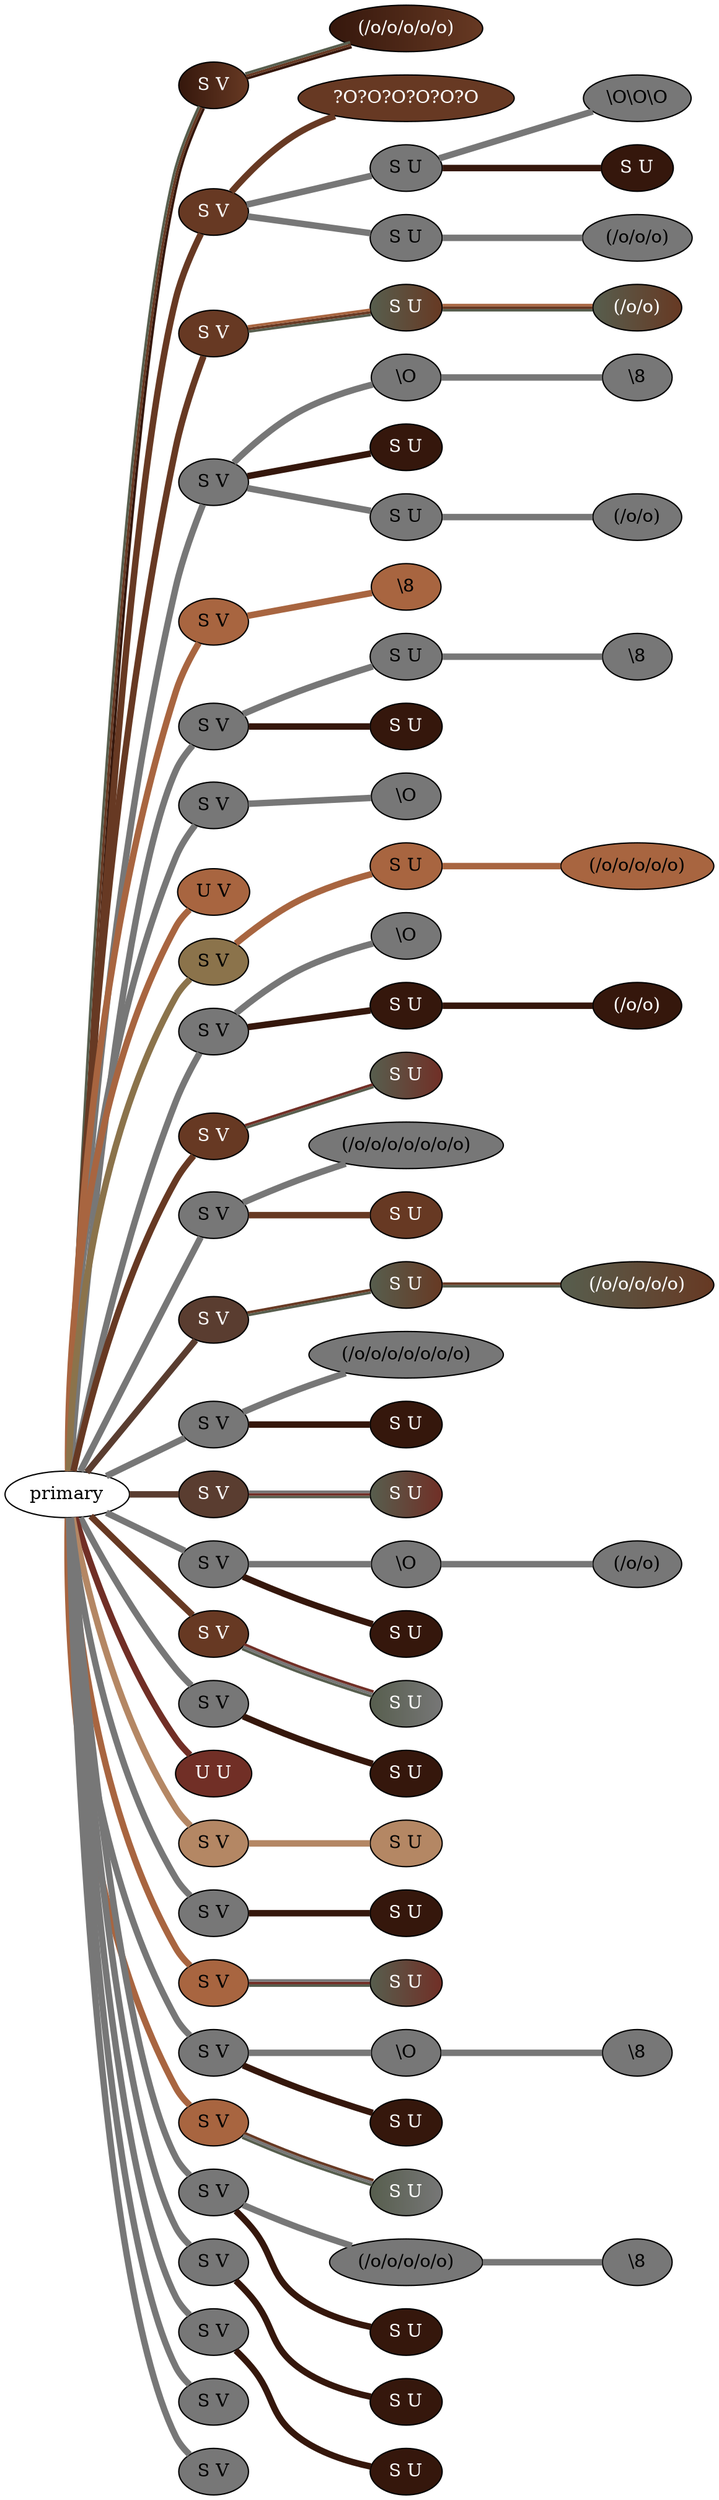 graph {
 graph [rankdir=LR]
"1" [qtype="pendant_node", pendant_colors="#35170C:#673923:#575E4E", pendant_ply="S", pendant_attach="V", pendant_length="53.0", label="S V", style=filled, fillcolor="#35170C:#673923:#575E4E", fontcolor="#ffffff"]
"primary" -- "1" [qtype="pendant_link",penwidth=2,color="#35170C:#673923:#575E4E"]
"1:0" [qtype="knot_node", knot_value="5", knot_type="L", knot_position="16.0", knot_spin="S", label="(/o/o/o/o/o)", style=filled, fillcolor="#35170C:#673923:#575E4E" , fontcolor="#ffffff"]
"1" -- "1:0" [qtype="knot_link",penwidth=2,color="#35170C:#673923:#575E4E"]
"2" [qtype="pendant_node", pendant_colors="#673923", pendant_ply="S", pendant_attach="V", pendant_length="30.5", label="S V", style=filled, fillcolor="#673923", fontcolor="#ffffff"]
"primary" -- "2" [qtype="pendant_link",penwidth=5,color="#673923"]
"2:0" [qtype="knot_node", knot_value="6", knot_type="S", knot_position="17.0", knot_spin="UZZZZZ", label="?O?O?O?O?O?O", style=filled, fillcolor="#673923" , fontcolor="#ffffff"]
"2" -- "2:0" [qtype="knot_link",penwidth=5,color="#673923"]
"2s1" [qtype="pendant_node", pendant_colors="#777777", pendant_ply="S", pendant_attach="U", pendant_length="50.5", label="S U", style=filled, fillcolor="#777777", fontcolor="#000000"]
"2" -- "2s1" [qtype="pendant_link",penwidth=5,color="#777777"]
"2s1:0" [qtype="knot_node", knot_value="3", knot_type="S", knot_position="14.5", knot_spin="Z", label="\\O\\O\\O", style=filled, fillcolor="#777777" , fontcolor="#000000"]
"2s1" -- "2s1:0" [qtype="knot_link",penwidth=5,color="#777777"]
"2s1s1" [qtype="pendant_node", pendant_colors="#35170C", pendant_ply="S", pendant_attach="U", pendant_length="1.5", label="S U", style=filled, fillcolor="#35170C", fontcolor="#ffffff"]
"2s1" -- "2s1s1" [qtype="pendant_link",penwidth=5,color="#35170C"]
"2s2" [qtype="pendant_node", pendant_colors="#777777", pendant_ply="S", pendant_attach="U", pendant_length="37.5", label="S U", style=filled, fillcolor="#777777", fontcolor="#000000"]
"2" -- "2s2" [qtype="pendant_link",penwidth=5,color="#777777"]
"2s2:0" [qtype="knot_node", knot_value="3", knot_type="L", knot_position="22.0", knot_spin="S", label="(/o/o/o)", style=filled, fillcolor="#777777" , fontcolor="#000000"]
"2s2" -- "2s2:0" [qtype="knot_link",penwidth=5,color="#777777"]
"3" [qtype="pendant_node", pendant_colors="#673923", pendant_ply="S", pendant_attach="V", pendant_length="0.5", label="S V", style=filled, fillcolor="#673923", fontcolor="#ffffff"]
"primary" -- "3" [qtype="pendant_link",penwidth=5,color="#673923"]
"3s1" [qtype="pendant_node", pendant_colors="#575E4E:#673923:#A86540", pendant_ply="S", pendant_attach="U", pendant_length="53.5", label="S U", style=filled, fillcolor="#575E4E:#673923:#A86540", fontcolor="#ffffff"]
"3" -- "3s1" [qtype="pendant_link",penwidth=2,color="#575E4E:#673923:#A86540"]
"3s1:0" [qtype="knot_node", knot_value="2", knot_type="L", knot_position="16.5", knot_spin="S", label="(/o/o)", style=filled, fillcolor="#575E4E:#673923:#A86540" , fontcolor="#ffffff"]
"3s1" -- "3s1:0" [qtype="knot_link",penwidth=2,color="#575E4E:#673923:#A86540"]
"4" [qtype="pendant_node", pendant_colors="#777777", pendant_ply="S", pendant_attach="V", pendant_length="37.0", label="S V", style=filled, fillcolor="#777777", fontcolor="#000000"]
"primary" -- "4" [qtype="pendant_link",penwidth=5,color="#777777"]
"4:0" [qtype="knot_node", knot_value="1", knot_type="S", knot_position="14.5", knot_spin="Z", label="\\O", style=filled, fillcolor="#777777" , fontcolor="#000000"]
"4" -- "4:0" [qtype="knot_link",penwidth=5,color="#777777"]
"4:1" [qtype="knot_node", knot_value="1", knot_type="E", knot_position="21.5", knot_spin="Z", label="\\8", style=filled, fillcolor="#777777" , fontcolor="#000000"]
"4:0" -- "4:1" [qtype="knot_link",penwidth=5,color="#777777"]
"4s1" [qtype="pendant_node", pendant_colors="#35170C", pendant_ply="S", pendant_attach="U", pendant_length="2.0", label="S U", style=filled, fillcolor="#35170C", fontcolor="#ffffff"]
"4" -- "4s1" [qtype="pendant_link",penwidth=5,color="#35170C"]
"4s2" [qtype="pendant_node", pendant_colors="#777777", pendant_ply="S", pendant_attach="U", pendant_length="34.0", label="S U", style=filled, fillcolor="#777777", fontcolor="#000000"]
"4" -- "4s2" [qtype="pendant_link",penwidth=5,color="#777777"]
"4s2:0" [qtype="knot_node", knot_value="2", knot_type="L", knot_position="18.5", knot_spin="S", label="(/o/o)", style=filled, fillcolor="#777777" , fontcolor="#000000"]
"4s2" -- "4s2:0" [qtype="knot_link",penwidth=5,color="#777777"]
"5" [qtype="pendant_node", pendant_colors="#A86540", pendant_ply="S", pendant_attach="V", pendant_length="40.5", label="S V", style=filled, fillcolor="#A86540", fontcolor="#000000"]
"primary" -- "5" [qtype="pendant_link",penwidth=5,color="#A86540"]
"5:0" [qtype="knot_node", knot_value="1", knot_type="E", knot_position="22.5", knot_spin="Z", label="\\8", style=filled, fillcolor="#A86540" , fontcolor="#000000"]
"5" -- "5:0" [qtype="knot_link",penwidth=5,color="#A86540"]
"6" [qtype="pendant_node", pendant_colors="#777777", pendant_ply="S", pendant_attach="V", pendant_length="41.5", label="S V", style=filled, fillcolor="#777777", fontcolor="#000000"]
"primary" -- "6" [qtype="pendant_link",penwidth=5,color="#777777"]
"6s1" [qtype="pendant_node", pendant_colors="#777777", pendant_ply="S", pendant_attach="U", pendant_length="33.0", label="S U", style=filled, fillcolor="#777777", fontcolor="#000000"]
"6" -- "6s1" [qtype="pendant_link",penwidth=5,color="#777777"]
"6s1:0" [qtype="knot_node", knot_value="1", knot_type="E", knot_position="17.0", knot_spin="Z", label="\\8", style=filled, fillcolor="#777777" , fontcolor="#000000"]
"6s1" -- "6s1:0" [qtype="knot_link",penwidth=5,color="#777777"]
"6s2" [qtype="pendant_node", pendant_colors="#35170C", pendant_ply="S", pendant_attach="U", pendant_length="8.0", label="S U", style=filled, fillcolor="#35170C", fontcolor="#ffffff"]
"6" -- "6s2" [qtype="pendant_link",penwidth=5,color="#35170C"]
"7" [qtype="pendant_node", pendant_colors="#777777", pendant_ply="S", pendant_attach="V", pendant_length="37.0", label="S V", style=filled, fillcolor="#777777", fontcolor="#000000"]
"primary" -- "7" [qtype="pendant_link",penwidth=5,color="#777777"]
"7:0" [qtype="knot_node", knot_value="1", knot_type="S", knot_position="12.5", knot_spin="Z", label="\\O", style=filled, fillcolor="#777777" , fontcolor="#000000"]
"7" -- "7:0" [qtype="knot_link",penwidth=5,color="#777777"]
"M1" [qtype="pendant_node", pendant_colors="#A86540", pendant_ply="U", pendant_attach="V", pendant_length="", label="U V", style=filled, fillcolor="#A86540", fontcolor="#000000"]
"primary" -- "M1" [qtype="pendant_link",penwidth=5,color="#A86540"]
"8" [qtype="pendant_node", pendant_colors="#8B734B", pendant_ply="S", pendant_attach="V", pendant_length="8.0", label="S V", style=filled, fillcolor="#8B734B", fontcolor="#000000"]
"primary" -- "8" [qtype="pendant_link",penwidth=5,color="#8B734B"]
"8s1" [qtype="pendant_node", pendant_colors="#A86540", pendant_ply="S", pendant_attach="U", pendant_length="43.0", label="S U", style=filled, fillcolor="#A86540", fontcolor="#000000"]
"8" -- "8s1" [qtype="pendant_link",penwidth=5,color="#A86540"]
"8s1:0" [qtype="knot_node", knot_value="5", knot_type="L", knot_position="15.5", knot_spin="S", label="(/o/o/o/o/o)", style=filled, fillcolor="#A86540" , fontcolor="#000000"]
"8s1" -- "8s1:0" [qtype="knot_link",penwidth=5,color="#A86540"]
"9" [qtype="pendant_node", pendant_colors="#777777", pendant_ply="S", pendant_attach="V", pendant_length="30.0", label="S V", style=filled, fillcolor="#777777", fontcolor="#000000"]
"primary" -- "9" [qtype="pendant_link",penwidth=5,color="#777777"]
"9:0" [qtype="knot_node", knot_value="1", knot_type="S", knot_position="14.5", knot_spin="Z", label="\\O", style=filled, fillcolor="#777777" , fontcolor="#000000"]
"9" -- "9:0" [qtype="knot_link",penwidth=5,color="#777777"]
"9s1" [qtype="pendant_node", pendant_colors="#35170C", pendant_ply="S", pendant_attach="U", pendant_length="28.0", label="S U", style=filled, fillcolor="#35170C", fontcolor="#ffffff"]
"9" -- "9s1" [qtype="pendant_link",penwidth=5,color="#35170C"]
"9s1:0" [qtype="knot_node", knot_value="2", knot_type="L", knot_position="21.5", knot_spin="S", label="(/o/o)", style=filled, fillcolor="#35170C" , fontcolor="#ffffff"]
"9s1" -- "9s1:0" [qtype="knot_link",penwidth=5,color="#35170C"]
"10" [qtype="pendant_node", pendant_colors="#673923", pendant_ply="S", pendant_attach="V", pendant_length="10.0", label="S V", style=filled, fillcolor="#673923", fontcolor="#ffffff"]
"primary" -- "10" [qtype="pendant_link",penwidth=5,color="#673923"]
"10s1" [qtype="pendant_node", pendant_colors="#575E4E:#712F26", pendant_ply="S", pendant_attach="U", pendant_length="50.5", label="S U", style=filled, fillcolor="#575E4E:#712F26", fontcolor="#ffffff"]
"10" -- "10s1" [qtype="pendant_link",penwidth=2,color="#575E4E:#712F26"]
"11" [qtype="pendant_node", pendant_colors="#777777", pendant_ply="S", pendant_attach="V", pendant_length="24.5", label="S V", style=filled, fillcolor="#777777", fontcolor="#000000"]
"primary" -- "11" [qtype="pendant_link",penwidth=5,color="#777777"]
"11:0" [qtype="knot_node", knot_value="7", knot_type="L", knot_position="17.5", knot_spin="S", label="(/o/o/o/o/o/o/o)", style=filled, fillcolor="#777777" , fontcolor="#000000"]
"11" -- "11:0" [qtype="knot_link",penwidth=5,color="#777777"]
"11s1" [qtype="pendant_node", pendant_colors="#673923", pendant_ply="S", pendant_attach="U", pendant_length="4.5", label="S U", style=filled, fillcolor="#673923", fontcolor="#ffffff"]
"11" -- "11s1" [qtype="pendant_link",penwidth=5,color="#673923"]
"12" [qtype="pendant_node", pendant_colors="#5A3D30", pendant_ply="S", pendant_attach="V", pendant_length="5.5", label="S V", style=filled, fillcolor="#5A3D30", fontcolor="#ffffff"]
"primary" -- "12" [qtype="pendant_link",penwidth=5,color="#5A3D30"]
"12s1" [qtype="pendant_node", pendant_colors="#575E4E:#673923", pendant_ply="S", pendant_attach="U", pendant_length="47.5", label="S U", style=filled, fillcolor="#575E4E:#673923", fontcolor="#ffffff"]
"12" -- "12s1" [qtype="pendant_link",penwidth=2,color="#575E4E:#673923"]
"12s1:0" [qtype="knot_node", knot_value="5", knot_type="L", knot_position="15.5", knot_spin="S", label="(/o/o/o/o/o)", style=filled, fillcolor="#575E4E:#673923" , fontcolor="#ffffff"]
"12s1" -- "12s1:0" [qtype="knot_link",penwidth=2,color="#575E4E:#673923"]
"13" [qtype="pendant_node", pendant_colors="#777777", pendant_ply="S", pendant_attach="V", pendant_length="25.5", label="S V", style=filled, fillcolor="#777777", fontcolor="#000000"]
"primary" -- "13" [qtype="pendant_link",penwidth=5,color="#777777"]
"13:0" [qtype="knot_node", knot_value="7", knot_type="L", knot_position="17.0", knot_spin="S", label="(/o/o/o/o/o/o/o)", style=filled, fillcolor="#777777" , fontcolor="#000000"]
"13" -- "13:0" [qtype="knot_link",penwidth=5,color="#777777"]
"13s1" [qtype="pendant_node", pendant_colors="#35170C", pendant_ply="S", pendant_attach="U", pendant_length="44.5", label="S U", style=filled, fillcolor="#35170C", fontcolor="#ffffff"]
"13" -- "13s1" [qtype="pendant_link",penwidth=5,color="#35170C"]
"14" [qtype="pendant_node", pendant_colors="#5A3D30", pendant_ply="S", pendant_attach="V", pendant_length="16.0", label="S V", style=filled, fillcolor="#5A3D30", fontcolor="#ffffff"]
"primary" -- "14" [qtype="pendant_link",penwidth=5,color="#5A3D30"]
"14s1" [qtype="pendant_node", pendant_colors="#575E4E:#712F26:#777777", pendant_ply="S", pendant_attach="U", pendant_length="61.0", label="S U", style=filled, fillcolor="#575E4E:#712F26:#777777", fontcolor="#ffffff"]
"14" -- "14s1" [qtype="pendant_link",penwidth=2,color="#575E4E:#712F26:#777777"]
"15" [qtype="pendant_node", pendant_colors="#777777", pendant_ply="S", pendant_attach="V", pendant_length="28.5", label="S V", style=filled, fillcolor="#777777", fontcolor="#000000"]
"primary" -- "15" [qtype="pendant_link",penwidth=5,color="#777777"]
"15:0" [qtype="knot_node", knot_value="1", knot_type="S", knot_position="9.5", knot_spin="Z", label="\\O", style=filled, fillcolor="#777777" , fontcolor="#000000"]
"15" -- "15:0" [qtype="knot_link",penwidth=5,color="#777777"]
"15:1" [qtype="knot_node", knot_value="2", knot_type="L", knot_position="15.0", knot_spin="S", label="(/o/o)", style=filled, fillcolor="#777777" , fontcolor="#000000"]
"15:0" -- "15:1" [qtype="knot_link",penwidth=5,color="#777777"]
"15s1" [qtype="pendant_node", pendant_colors="#35170C", pendant_ply="S", pendant_attach="U", pendant_length="2.0", label="S U", style=filled, fillcolor="#35170C", fontcolor="#ffffff"]
"15" -- "15s1" [qtype="pendant_link",penwidth=5,color="#35170C"]
"16" [qtype="pendant_node", pendant_colors="#673923", pendant_ply="S", pendant_attach="V", pendant_length="47.0", label="S V", style=filled, fillcolor="#673923", fontcolor="#ffffff"]
"primary" -- "16" [qtype="pendant_link",penwidth=5,color="#673923"]
"16s1" [qtype="pendant_node", pendant_colors="#575E4E:#777777:#712F26", pendant_ply="S", pendant_attach="U", pendant_length="64.5", label="S U", style=filled, fillcolor="#575E4E:#777777:#712F26", fontcolor="#ffffff"]
"16" -- "16s1" [qtype="pendant_link",penwidth=2,color="#575E4E:#777777:#712F26"]
"17" [qtype="pendant_node", pendant_colors="#777777", pendant_ply="S", pendant_attach="V", pendant_length="31.0", label="S V", style=filled, fillcolor="#777777", fontcolor="#000000"]
"primary" -- "17" [qtype="pendant_link",penwidth=5,color="#777777"]
"17s1" [qtype="pendant_node", pendant_colors="#35170C", pendant_ply="S", pendant_attach="U", pendant_length="9.0", label="S U", style=filled, fillcolor="#35170C", fontcolor="#ffffff"]
"17" -- "17s1" [qtype="pendant_link",penwidth=5,color="#35170C"]
"M2" [qtype="pendant_node", pendant_colors="#712F26", pendant_ply="U", pendant_attach="U", pendant_length="", label="U U", style=filled, fillcolor="#712F26", fontcolor="#ffffff"]
"primary" -- "M2" [qtype="pendant_link",penwidth=5,color="#712F26"]
"18" [qtype="pendant_node", pendant_colors="#B48764", pendant_ply="S", pendant_attach="V", pendant_length="41.0", label="S V", style=filled, fillcolor="#B48764", fontcolor="#000000"]
"primary" -- "18" [qtype="pendant_link",penwidth=5,color="#B48764"]
"18s1" [qtype="pendant_node", pendant_colors="#B48764", pendant_ply="S", pendant_attach="U", pendant_length="2.5", label="S U", style=filled, fillcolor="#B48764", fontcolor="#000000"]
"18" -- "18s1" [qtype="pendant_link",penwidth=5,color="#B48764"]
"19" [qtype="pendant_node", pendant_colors="#777777", pendant_ply="S", pendant_attach="V", pendant_length="30.5", label="S V", style=filled, fillcolor="#777777", fontcolor="#000000"]
"primary" -- "19" [qtype="pendant_link",penwidth=5,color="#777777"]
"19s1" [qtype="pendant_node", pendant_colors="#35170C", pendant_ply="S", pendant_attach="U", pendant_length="2.5", label="S U", style=filled, fillcolor="#35170C", fontcolor="#ffffff"]
"19" -- "19s1" [qtype="pendant_link",penwidth=5,color="#35170C"]
"20" [qtype="pendant_node", pendant_colors="#A86540", pendant_ply="S", pendant_attach="V", pendant_length="34.5", label="S V", style=filled, fillcolor="#A86540", fontcolor="#000000"]
"primary" -- "20" [qtype="pendant_link",penwidth=5,color="#A86540"]
"20s1" [qtype="pendant_node", pendant_colors="#575E4E:#712F26:#777777", pendant_ply="S", pendant_attach="U", pendant_length="28.5", label="S U", style=filled, fillcolor="#575E4E:#712F26:#777777", fontcolor="#ffffff"]
"20" -- "20s1" [qtype="pendant_link",penwidth=2,color="#575E4E:#712F26:#777777"]
"21" [qtype="pendant_node", pendant_colors="#777777", pendant_ply="S", pendant_attach="V", pendant_length="28.0", label="S V", style=filled, fillcolor="#777777", fontcolor="#000000"]
"primary" -- "21" [qtype="pendant_link",penwidth=5,color="#777777"]
"21:0" [qtype="knot_node", knot_value="1", knot_type="S", knot_position="10.0", knot_spin="Z", label="\\O", style=filled, fillcolor="#777777" , fontcolor="#000000"]
"21" -- "21:0" [qtype="knot_link",penwidth=5,color="#777777"]
"21:1" [qtype="knot_node", knot_value="1", knot_type="E", knot_position="15.0", knot_spin="Z", label="\\8", style=filled, fillcolor="#777777" , fontcolor="#000000"]
"21:0" -- "21:1" [qtype="knot_link",penwidth=5,color="#777777"]
"21s1" [qtype="pendant_node", pendant_colors="#35170C", pendant_ply="S", pendant_attach="U", pendant_length="5.0", label="S U", style=filled, fillcolor="#35170C", fontcolor="#ffffff"]
"21" -- "21s1" [qtype="pendant_link",penwidth=5,color="#35170C"]
"22" [qtype="pendant_node", pendant_colors="#A86540", pendant_ply="S", pendant_attach="V", pendant_length="38.5", label="S V", style=filled, fillcolor="#A86540", fontcolor="#000000"]
"primary" -- "22" [qtype="pendant_link",penwidth=5,color="#A86540"]
"22s1" [qtype="pendant_node", pendant_colors="#575E4E:#777777:#673923", pendant_ply="S", pendant_attach="U", pendant_length="45.5", label="S U", style=filled, fillcolor="#575E4E:#777777:#673923", fontcolor="#ffffff"]
"22" -- "22s1" [qtype="pendant_link",penwidth=2,color="#575E4E:#777777:#673923"]
"23" [qtype="pendant_node", pendant_colors="#777777", pendant_ply="S", pendant_attach="V", pendant_length="40.0", label="S V", style=filled, fillcolor="#777777", fontcolor="#000000"]
"primary" -- "23" [qtype="pendant_link",penwidth=5,color="#777777"]
"23:0" [qtype="knot_node", knot_value="5", knot_type="L", knot_position="16.0", knot_spin="S", label="(/o/o/o/o/o)", style=filled, fillcolor="#777777" , fontcolor="#000000"]
"23" -- "23:0" [qtype="knot_link",penwidth=5,color="#777777"]
"23:1" [qtype="knot_node", knot_value="1", knot_type="E", knot_position="18.0", knot_spin="Z", label="\\8", style=filled, fillcolor="#777777" , fontcolor="#000000"]
"23:0" -- "23:1" [qtype="knot_link",penwidth=5,color="#777777"]
"23s1" [qtype="pendant_node", pendant_colors="#35170C", pendant_ply="S", pendant_attach="U", pendant_length="1.5", label="S U", style=filled, fillcolor="#35170C", fontcolor="#ffffff"]
"23" -- "23s1" [qtype="pendant_link",penwidth=5,color="#35170C"]
"24" [qtype="pendant_node", pendant_colors="#777777", pendant_ply="S", pendant_attach="V", pendant_length="40.5", label="S V", style=filled, fillcolor="#777777", fontcolor="#000000"]
"primary" -- "24" [qtype="pendant_link",penwidth=5,color="#777777"]
"24s1" [qtype="pendant_node", pendant_colors="#35170C", pendant_ply="S", pendant_attach="U", pendant_length="4.5", label="S U", style=filled, fillcolor="#35170C", fontcolor="#ffffff"]
"24" -- "24s1" [qtype="pendant_link",penwidth=5,color="#35170C"]
"25" [qtype="pendant_node", pendant_colors="#777777", pendant_ply="S", pendant_attach="V", pendant_length="38.0", label="S V", style=filled, fillcolor="#777777", fontcolor="#000000"]
"primary" -- "25" [qtype="pendant_link",penwidth=5,color="#777777"]
"25s1" [qtype="pendant_node", pendant_colors="#35170C", pendant_ply="S", pendant_attach="U", pendant_length="6.5", label="S U", style=filled, fillcolor="#35170C", fontcolor="#ffffff"]
"25" -- "25s1" [qtype="pendant_link",penwidth=5,color="#35170C"]
"26" [qtype="pendant_node", pendant_colors="#777777", pendant_ply="S", pendant_attach="V", pendant_length="35.5", label="S V", style=filled, fillcolor="#777777", fontcolor="#000000"]
"primary" -- "26" [qtype="pendant_link",penwidth=5,color="#777777"]
"27" [qtype="pendant_node", pendant_colors="#777777", pendant_ply="S", pendant_attach="V", pendant_length="35.0", label="S V", style=filled, fillcolor="#777777", fontcolor="#000000"]
"primary" -- "27" [qtype="pendant_link",penwidth=5,color="#777777"]
}
